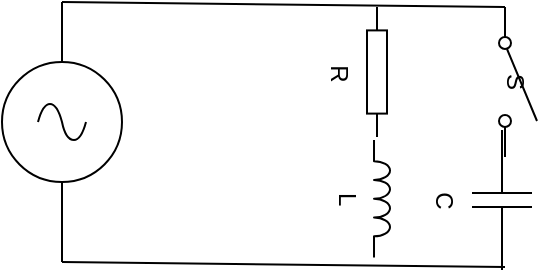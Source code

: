<mxfile version="20.5.3" type="device"><diagram id="q411P1ybeU57j2uWZRzt" name="Page-1"><mxGraphModel dx="782" dy="446" grid="1" gridSize="10" guides="1" tooltips="1" connect="1" arrows="1" fold="1" page="1" pageScale="1" pageWidth="827" pageHeight="1169" math="0" shadow="0"><root><mxCell id="0"/><mxCell id="1" parent="0"/><mxCell id="wBF1p2e_vohpnpVzlPK2-2" value="R" style="pointerEvents=1;verticalLabelPosition=bottom;shadow=0;dashed=0;align=center;html=1;verticalAlign=top;shape=mxgraph.electrical.resistors.resistor_1;rotation=90;" vertex="1" parent="1"><mxGeometry x="245" y="180" width="65" height="10" as="geometry"/></mxCell><mxCell id="wBF1p2e_vohpnpVzlPK2-3" value="L" style="pointerEvents=1;verticalLabelPosition=bottom;shadow=0;dashed=0;align=center;html=1;verticalAlign=top;shape=mxgraph.electrical.inductors.inductor_3;rotation=90;" vertex="1" parent="1"><mxGeometry x="250.63" y="244.38" width="58.75" height="8" as="geometry"/></mxCell><mxCell id="wBF1p2e_vohpnpVzlPK2-4" value="C" style="pointerEvents=1;verticalLabelPosition=bottom;shadow=0;dashed=0;align=center;html=1;verticalAlign=top;shape=mxgraph.electrical.capacitors.capacitor_1;rotation=90;" vertex="1" parent="1"><mxGeometry x="305" y="234" width="70" height="30" as="geometry"/></mxCell><mxCell id="wBF1p2e_vohpnpVzlPK2-5" value="S" style="shape=mxgraph.electrical.electro-mechanical.singleSwitch;aspect=fixed;elSwitchState=off;rotation=90;" vertex="1" parent="1"><mxGeometry x="310" y="180" width="75" height="20" as="geometry"/></mxCell><mxCell id="wBF1p2e_vohpnpVzlPK2-6" value="" style="endArrow=none;html=1;rounded=0;entryX=0;entryY=0.8;entryDx=0;entryDy=0;" edge="1" parent="1" target="wBF1p2e_vohpnpVzlPK2-5"><mxGeometry width="50" height="50" relative="1" as="geometry"><mxPoint x="120" y="150" as="sourcePoint"/><mxPoint x="210" y="150" as="targetPoint"/></mxGeometry></mxCell><mxCell id="wBF1p2e_vohpnpVzlPK2-7" value="" style="endArrow=none;html=1;rounded=0;entryX=0;entryY=0.8;entryDx=0;entryDy=0;" edge="1" parent="1"><mxGeometry width="50" height="50" relative="1" as="geometry"><mxPoint x="120" y="280" as="sourcePoint"/><mxPoint x="341.5" y="282.5" as="targetPoint"/></mxGeometry></mxCell><mxCell id="wBF1p2e_vohpnpVzlPK2-9" value="" style="endArrow=none;html=1;rounded=0;" edge="1" parent="1"><mxGeometry width="50" height="50" relative="1" as="geometry"><mxPoint x="120" y="280" as="sourcePoint"/><mxPoint x="120" y="150" as="targetPoint"/></mxGeometry></mxCell><mxCell id="wBF1p2e_vohpnpVzlPK2-1" value="" style="pointerEvents=1;verticalLabelPosition=bottom;shadow=0;dashed=0;align=center;html=1;verticalAlign=top;shape=mxgraph.electrical.signal_sources.source;aspect=fixed;points=[[0.5,0,0],[1,0.5,0],[0.5,1,0],[0,0.5,0]];elSignalType=ac;" vertex="1" parent="1"><mxGeometry x="90" y="180" width="60" height="60" as="geometry"/></mxCell></root></mxGraphModel></diagram></mxfile>